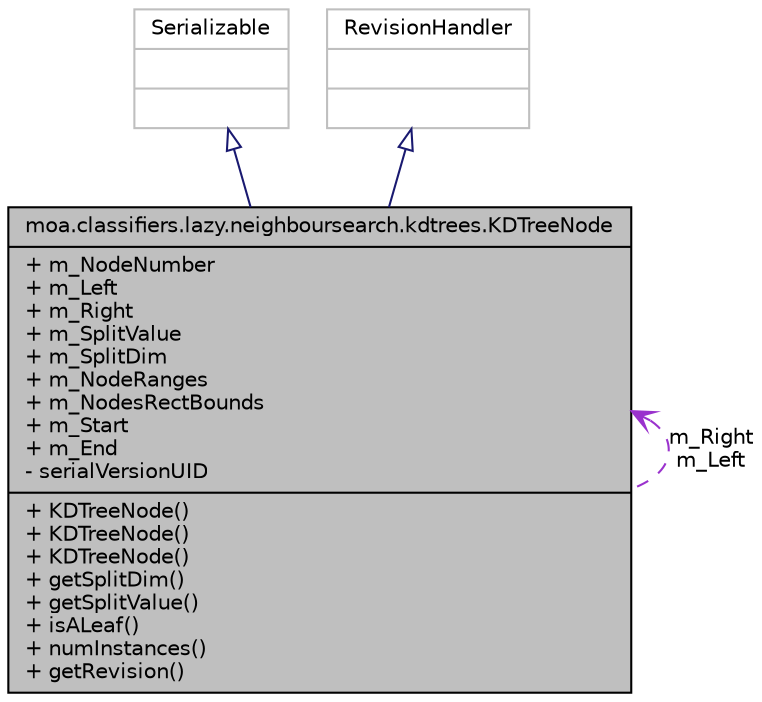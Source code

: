 digraph G
{
  edge [fontname="Helvetica",fontsize="10",labelfontname="Helvetica",labelfontsize="10"];
  node [fontname="Helvetica",fontsize="10",shape=record];
  Node1 [label="{moa.classifiers.lazy.neighboursearch.kdtrees.KDTreeNode\n|+ m_NodeNumber\l+ m_Left\l+ m_Right\l+ m_SplitValue\l+ m_SplitDim\l+ m_NodeRanges\l+ m_NodesRectBounds\l+ m_Start\l+ m_End\l- serialVersionUID\l|+ KDTreeNode()\l+ KDTreeNode()\l+ KDTreeNode()\l+ getSplitDim()\l+ getSplitValue()\l+ isALeaf()\l+ numInstances()\l+ getRevision()\l}",height=0.2,width=0.4,color="black", fillcolor="grey75", style="filled" fontcolor="black"];
  Node2 -> Node1 [dir=back,color="midnightblue",fontsize="10",style="solid",arrowtail="empty",fontname="Helvetica"];
  Node2 [label="{Serializable\n||}",height=0.2,width=0.4,color="grey75", fillcolor="white", style="filled"];
  Node3 -> Node1 [dir=back,color="midnightblue",fontsize="10",style="solid",arrowtail="empty",fontname="Helvetica"];
  Node3 [label="{RevisionHandler\n||}",height=0.2,width=0.4,color="grey75", fillcolor="white", style="filled"];
  Node1 -> Node1 [dir=back,color="darkorchid3",fontsize="10",style="dashed",label="m_Right\nm_Left",arrowtail="open",fontname="Helvetica"];
}
